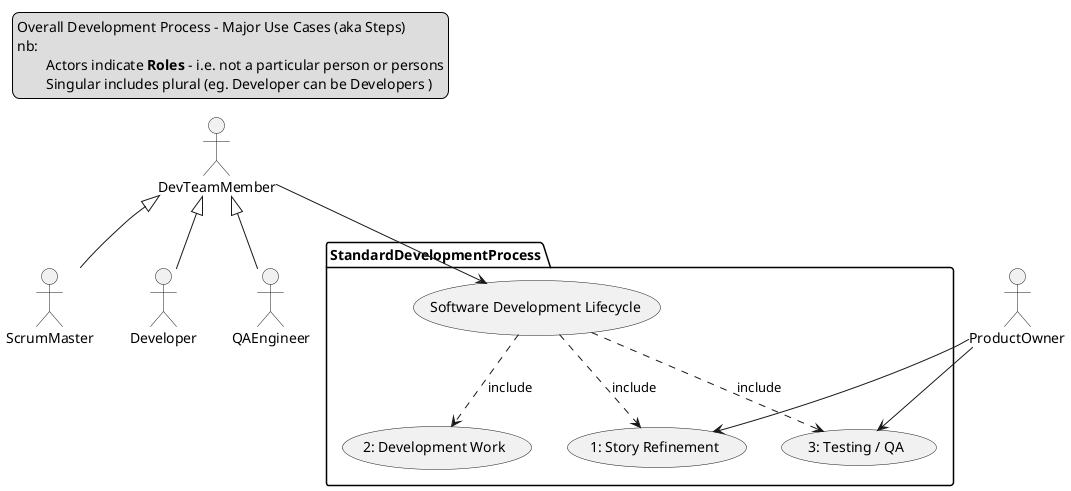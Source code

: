@startuml uc-sdlc
legend top left
	Overall Development Process - Major Use Cases (aka Steps)
	nb: 
		Actors indicate <b>Roles</b> - i.e. not a particular person or persons
		Singular includes plural (eg. Developer can be Developers )
end legend

actor :DevTeamMember: as DTM
actor :ScrumMaster: as SM
actor :Developer: as DEV
actor :QAEngineer: as QAE
DTM <|-- SM
DTM <|-- DEV
DTM <|-- QAE

actor :ProductOwner: as PO

package StandardDevelopmentProcess {
	top to bottom direction

	(Software Development Lifecycle) as (SDLC)

	(1: Story Refinement) as (SR)
	(2: Development Work) as (DW)
	(3: Testing / QA) as (TQA)

	(SDLC) ..> (SR) : include
	(SDLC) ..> (DW) : include
	(SDLC) ..> (TQA) : include
}


PO --> SR
PO --> TQA
DTM --> SDLC

@enduml
